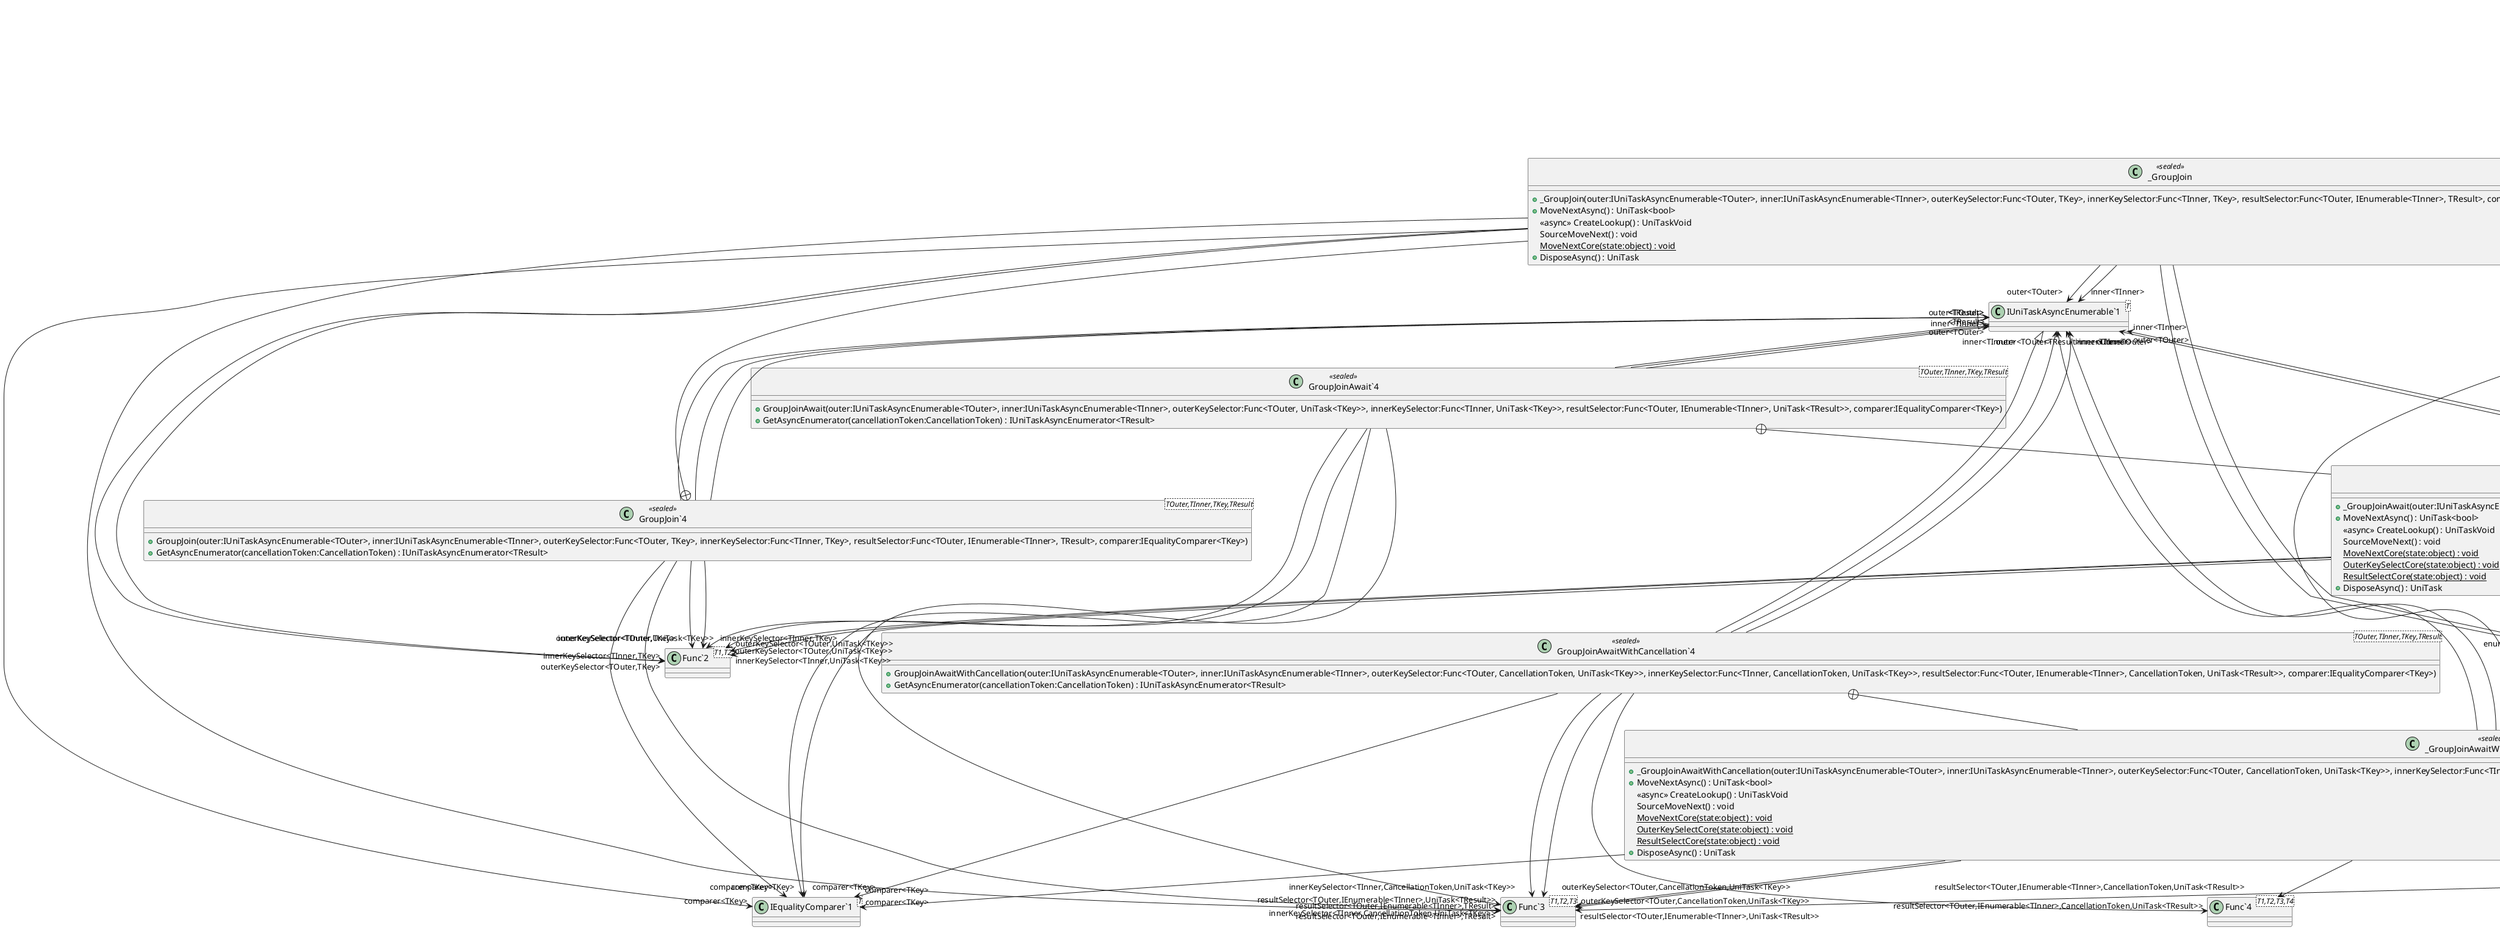 @startuml
class UniTaskAsyncEnumerable <<static>> <<partial>> {
    + {static} GroupJoin(outer:IUniTaskAsyncEnumerable<TOuter>, inner:IUniTaskAsyncEnumerable<TInner>, outerKeySelector:Func<TOuter, TKey>, innerKeySelector:Func<TInner, TKey>, resultSelector:Func<TOuter, IEnumerable<TInner>, TResult>) : IUniTaskAsyncEnumerable<TResult>
    + {static} GroupJoin(outer:IUniTaskAsyncEnumerable<TOuter>, inner:IUniTaskAsyncEnumerable<TInner>, outerKeySelector:Func<TOuter, TKey>, innerKeySelector:Func<TInner, TKey>, resultSelector:Func<TOuter, IEnumerable<TInner>, TResult>, comparer:IEqualityComparer<TKey>) : IUniTaskAsyncEnumerable<TResult>
    + {static} GroupJoinAwait(outer:IUniTaskAsyncEnumerable<TOuter>, inner:IUniTaskAsyncEnumerable<TInner>, outerKeySelector:Func<TOuter, UniTask<TKey>>, innerKeySelector:Func<TInner, UniTask<TKey>>, resultSelector:Func<TOuter, IEnumerable<TInner>, UniTask<TResult>>) : IUniTaskAsyncEnumerable<TResult>
    + {static} GroupJoinAwait(outer:IUniTaskAsyncEnumerable<TOuter>, inner:IUniTaskAsyncEnumerable<TInner>, outerKeySelector:Func<TOuter, UniTask<TKey>>, innerKeySelector:Func<TInner, UniTask<TKey>>, resultSelector:Func<TOuter, IEnumerable<TInner>, UniTask<TResult>>, comparer:IEqualityComparer<TKey>) : IUniTaskAsyncEnumerable<TResult>
    + {static} GroupJoinAwaitWithCancellation(outer:IUniTaskAsyncEnumerable<TOuter>, inner:IUniTaskAsyncEnumerable<TInner>, outerKeySelector:Func<TOuter, CancellationToken, UniTask<TKey>>, innerKeySelector:Func<TInner, CancellationToken, UniTask<TKey>>, resultSelector:Func<TOuter, IEnumerable<TInner>, CancellationToken, UniTask<TResult>>) : IUniTaskAsyncEnumerable<TResult>
    + {static} GroupJoinAwaitWithCancellation(outer:IUniTaskAsyncEnumerable<TOuter>, inner:IUniTaskAsyncEnumerable<TInner>, outerKeySelector:Func<TOuter, CancellationToken, UniTask<TKey>>, innerKeySelector:Func<TInner, CancellationToken, UniTask<TKey>>, resultSelector:Func<TOuter, IEnumerable<TInner>, CancellationToken, UniTask<TResult>>, comparer:IEqualityComparer<TKey>) : IUniTaskAsyncEnumerable<TResult>
}
class "GroupJoin`4"<TOuter,TInner,TKey,TResult> <<sealed>> {
    + GroupJoin(outer:IUniTaskAsyncEnumerable<TOuter>, inner:IUniTaskAsyncEnumerable<TInner>, outerKeySelector:Func<TOuter, TKey>, innerKeySelector:Func<TInner, TKey>, resultSelector:Func<TOuter, IEnumerable<TInner>, TResult>, comparer:IEqualityComparer<TKey>)
    + GetAsyncEnumerator(cancellationToken:CancellationToken) : IUniTaskAsyncEnumerator<TResult>
}
class "GroupJoinAwait`4"<TOuter,TInner,TKey,TResult> <<sealed>> {
    + GroupJoinAwait(outer:IUniTaskAsyncEnumerable<TOuter>, inner:IUniTaskAsyncEnumerable<TInner>, outerKeySelector:Func<TOuter, UniTask<TKey>>, innerKeySelector:Func<TInner, UniTask<TKey>>, resultSelector:Func<TOuter, IEnumerable<TInner>, UniTask<TResult>>, comparer:IEqualityComparer<TKey>)
    + GetAsyncEnumerator(cancellationToken:CancellationToken) : IUniTaskAsyncEnumerator<TResult>
}
class "GroupJoinAwaitWithCancellation`4"<TOuter,TInner,TKey,TResult> <<sealed>> {
    + GroupJoinAwaitWithCancellation(outer:IUniTaskAsyncEnumerable<TOuter>, inner:IUniTaskAsyncEnumerable<TInner>, outerKeySelector:Func<TOuter, CancellationToken, UniTask<TKey>>, innerKeySelector:Func<TInner, CancellationToken, UniTask<TKey>>, resultSelector:Func<TOuter, IEnumerable<TInner>, CancellationToken, UniTask<TResult>>, comparer:IEqualityComparer<TKey>)
    + GetAsyncEnumerator(cancellationToken:CancellationToken) : IUniTaskAsyncEnumerator<TResult>
}
class "IUniTaskAsyncEnumerable`1"<T> {
}
class "Func`2"<T1,T2> {
}
class "Func`3"<T1,T2,T3> {
}
class "IEqualityComparer`1"<T> {
}
class _GroupJoin <<sealed>> {
    + _GroupJoin(outer:IUniTaskAsyncEnumerable<TOuter>, inner:IUniTaskAsyncEnumerable<TInner>, outerKeySelector:Func<TOuter, TKey>, innerKeySelector:Func<TInner, TKey>, resultSelector:Func<TOuter, IEnumerable<TInner>, TResult>, comparer:IEqualityComparer<TKey>, cancellationToken:CancellationToken)
    + MoveNextAsync() : UniTask<bool>
    <<async>> CreateLookup() : UniTaskVoid
    SourceMoveNext() : void
    {static} MoveNextCore(state:object) : void
    + DisposeAsync() : UniTask
}
class _GroupJoinAwait <<sealed>> {
    + _GroupJoinAwait(outer:IUniTaskAsyncEnumerable<TOuter>, inner:IUniTaskAsyncEnumerable<TInner>, outerKeySelector:Func<TOuter, UniTask<TKey>>, innerKeySelector:Func<TInner, UniTask<TKey>>, resultSelector:Func<TOuter, IEnumerable<TInner>, UniTask<TResult>>, comparer:IEqualityComparer<TKey>, cancellationToken:CancellationToken)
    + MoveNextAsync() : UniTask<bool>
    <<async>> CreateLookup() : UniTaskVoid
    SourceMoveNext() : void
    {static} MoveNextCore(state:object) : void
    {static} OuterKeySelectCore(state:object) : void
    {static} ResultSelectCore(state:object) : void
    + DisposeAsync() : UniTask
}
class "Func`4"<T1,T2,T3,T4> {
}
class _GroupJoinAwaitWithCancellation <<sealed>> {
    + _GroupJoinAwaitWithCancellation(outer:IUniTaskAsyncEnumerable<TOuter>, inner:IUniTaskAsyncEnumerable<TInner>, outerKeySelector:Func<TOuter, CancellationToken, UniTask<TKey>>, innerKeySelector:Func<TInner, CancellationToken, UniTask<TKey>>, resultSelector:Func<TOuter, IEnumerable<TInner>, CancellationToken, UniTask<TResult>>, comparer:IEqualityComparer<TKey>, cancellationToken:CancellationToken)
    + MoveNextAsync() : UniTask<bool>
    <<async>> CreateLookup() : UniTaskVoid
    SourceMoveNext() : void
    {static} MoveNextCore(state:object) : void
    {static} OuterKeySelectCore(state:object) : void
    {static} ResultSelectCore(state:object) : void
    + DisposeAsync() : UniTask
}
class "IUniTaskAsyncEnumerator`1"<T> {
}
class "Action`1"<T> {
}
class "ILookup`2"<T1,T2> {
}
"IUniTaskAsyncEnumerable`1" "<TResult>" <|-- "GroupJoin`4"
"GroupJoin`4" --> "outer<TOuter>" "IUniTaskAsyncEnumerable`1"
"GroupJoin`4" --> "inner<TInner>" "IUniTaskAsyncEnumerable`1"
"GroupJoin`4" --> "outerKeySelector<TOuter,TKey>" "Func`2"
"GroupJoin`4" --> "innerKeySelector<TInner,TKey>" "Func`2"
"GroupJoin`4" --> "resultSelector<TOuter,IEnumerable<TInner>,TResult>" "Func`3"
"GroupJoin`4" --> "comparer<TKey>" "IEqualityComparer`1"
"IUniTaskAsyncEnumerable`1" "<TResult>" <|-- "GroupJoinAwait`4"
"GroupJoinAwait`4" --> "outer<TOuter>" "IUniTaskAsyncEnumerable`1"
"GroupJoinAwait`4" --> "inner<TInner>" "IUniTaskAsyncEnumerable`1"
"GroupJoinAwait`4" --> "outerKeySelector<TOuter,UniTask<TKey>>" "Func`2"
"GroupJoinAwait`4" --> "innerKeySelector<TInner,UniTask<TKey>>" "Func`2"
"GroupJoinAwait`4" --> "resultSelector<TOuter,IEnumerable<TInner>,UniTask<TResult>>" "Func`3"
"GroupJoinAwait`4" --> "comparer<TKey>" "IEqualityComparer`1"
"IUniTaskAsyncEnumerable`1" "<TResult>" <|-- "GroupJoinAwaitWithCancellation`4"
"GroupJoinAwaitWithCancellation`4" --> "outer<TOuter>" "IUniTaskAsyncEnumerable`1"
"GroupJoinAwaitWithCancellation`4" --> "inner<TInner>" "IUniTaskAsyncEnumerable`1"
"GroupJoinAwaitWithCancellation`4" --> "outerKeySelector<TOuter,CancellationToken,UniTask<TKey>>" "Func`3"
"GroupJoinAwaitWithCancellation`4" --> "innerKeySelector<TInner,CancellationToken,UniTask<TKey>>" "Func`3"
"GroupJoinAwaitWithCancellation`4" --> "resultSelector<TOuter,IEnumerable<TInner>,CancellationToken,UniTask<TResult>>" "Func`4"
"GroupJoinAwaitWithCancellation`4" --> "comparer<TKey>" "IEqualityComparer`1"
"GroupJoin`4" +-- _GroupJoin
MoveNextSource <|-- _GroupJoin
"IUniTaskAsyncEnumerator`1" "<TResult>" <|-- _GroupJoin
_GroupJoin o-> "MoveNextCoreDelegate<object>" "Action`1"
_GroupJoin --> "outer<TOuter>" "IUniTaskAsyncEnumerable`1"
_GroupJoin --> "inner<TInner>" "IUniTaskAsyncEnumerable`1"
_GroupJoin --> "outerKeySelector<TOuter,TKey>" "Func`2"
_GroupJoin --> "innerKeySelector<TInner,TKey>" "Func`2"
_GroupJoin --> "resultSelector<TOuter,IEnumerable<TInner>,TResult>" "Func`3"
_GroupJoin --> "comparer<TKey>" "IEqualityComparer`1"
_GroupJoin --> "cancellationToken" CancellationToken
_GroupJoin --> "lookup<TKey,TInner>" "ILookup`2"
_GroupJoin --> "enumerator<TOuter>" "IUniTaskAsyncEnumerator`1"
_GroupJoin --> "Current" TResult
"GroupJoinAwait`4" +-- _GroupJoinAwait
MoveNextSource <|-- _GroupJoinAwait
"IUniTaskAsyncEnumerator`1" "<TResult>" <|-- _GroupJoinAwait
_GroupJoinAwait o-> "MoveNextCoreDelegate<object>" "Action`1"
_GroupJoinAwait o-> "ResultSelectCoreDelegate<object>" "Action`1"
_GroupJoinAwait o-> "OuterKeySelectCoreDelegate<object>" "Action`1"
_GroupJoinAwait --> "outer<TOuter>" "IUniTaskAsyncEnumerable`1"
_GroupJoinAwait --> "inner<TInner>" "IUniTaskAsyncEnumerable`1"
_GroupJoinAwait --> "outerKeySelector<TOuter,UniTask<TKey>>" "Func`2"
_GroupJoinAwait --> "innerKeySelector<TInner,UniTask<TKey>>" "Func`2"
_GroupJoinAwait --> "resultSelector<TOuter,IEnumerable<TInner>,UniTask<TResult>>" "Func`3"
_GroupJoinAwait --> "comparer<TKey>" "IEqualityComparer`1"
_GroupJoinAwait --> "cancellationToken" CancellationToken
_GroupJoinAwait --> "lookup<TKey,TInner>" "ILookup`2"
_GroupJoinAwait --> "enumerator<TOuter>" "IUniTaskAsyncEnumerator`1"
_GroupJoinAwait --> "outerValue" TOuter
_GroupJoinAwait --> "Current" TResult
"GroupJoinAwaitWithCancellation`4" +-- _GroupJoinAwaitWithCancellation
MoveNextSource <|-- _GroupJoinAwaitWithCancellation
"IUniTaskAsyncEnumerator`1" "<TResult>" <|-- _GroupJoinAwaitWithCancellation
_GroupJoinAwaitWithCancellation o-> "MoveNextCoreDelegate<object>" "Action`1"
_GroupJoinAwaitWithCancellation o-> "ResultSelectCoreDelegate<object>" "Action`1"
_GroupJoinAwaitWithCancellation o-> "OuterKeySelectCoreDelegate<object>" "Action`1"
_GroupJoinAwaitWithCancellation --> "outer<TOuter>" "IUniTaskAsyncEnumerable`1"
_GroupJoinAwaitWithCancellation --> "inner<TInner>" "IUniTaskAsyncEnumerable`1"
_GroupJoinAwaitWithCancellation --> "outerKeySelector<TOuter,CancellationToken,UniTask<TKey>>" "Func`3"
_GroupJoinAwaitWithCancellation --> "innerKeySelector<TInner,CancellationToken,UniTask<TKey>>" "Func`3"
_GroupJoinAwaitWithCancellation --> "resultSelector<TOuter,IEnumerable<TInner>,CancellationToken,UniTask<TResult>>" "Func`4"
_GroupJoinAwaitWithCancellation --> "comparer<TKey>" "IEqualityComparer`1"
_GroupJoinAwaitWithCancellation --> "cancellationToken" CancellationToken
_GroupJoinAwaitWithCancellation --> "lookup<TKey,TInner>" "ILookup`2"
_GroupJoinAwaitWithCancellation --> "enumerator<TOuter>" "IUniTaskAsyncEnumerator`1"
_GroupJoinAwaitWithCancellation --> "outerValue" TOuter
_GroupJoinAwaitWithCancellation --> "Current" TResult
@enduml
